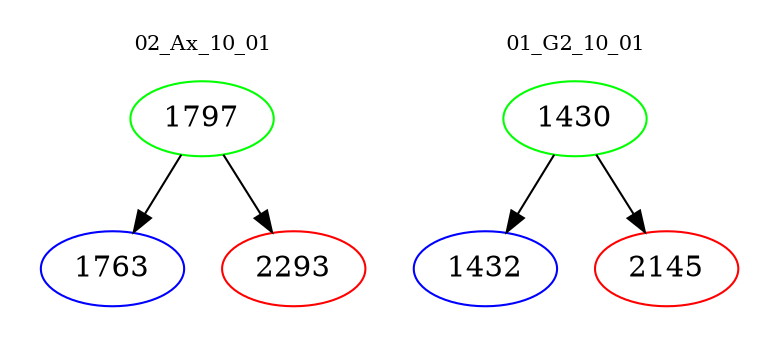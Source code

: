 digraph{
subgraph cluster_0 {
color = white
label = "02_Ax_10_01";
fontsize=10;
T0_1797 [label="1797", color="green"]
T0_1797 -> T0_1763 [color="black"]
T0_1763 [label="1763", color="blue"]
T0_1797 -> T0_2293 [color="black"]
T0_2293 [label="2293", color="red"]
}
subgraph cluster_1 {
color = white
label = "01_G2_10_01";
fontsize=10;
T1_1430 [label="1430", color="green"]
T1_1430 -> T1_1432 [color="black"]
T1_1432 [label="1432", color="blue"]
T1_1430 -> T1_2145 [color="black"]
T1_2145 [label="2145", color="red"]
}
}
